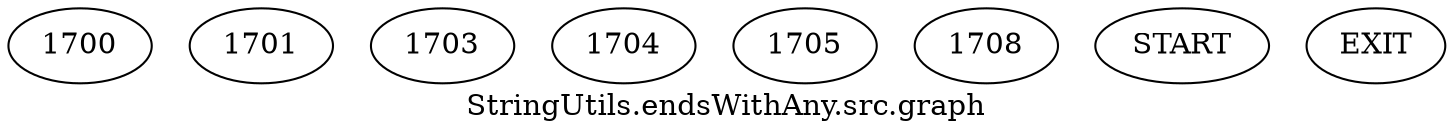 /* --------------------------------------------------- */
/* Generated by Dr. Garbage Control Flow Graph Factory */
/* http://www.drgarbage.com                            */
/* Version: 4.5.0.201508311741                         */
/* Retrieved on: 2020-01-06 15:54:18.175               */
/* --------------------------------------------------- */
digraph "StringUtils.endsWithAny.src.graph" {
 graph [label="StringUtils.endsWithAny.src.graph"];
 2 [label="1700" ]
 3 [label="1701" ]
 4 [label="1703" ]
 5 [label="1704" ]
 6 [label="1705" ]
 7 [label="1708" ]
 8 [label="START" ]
 9 [label="EXIT" ]
 8  2
 2  3
 2  4
 5  4
 4  5
 5  6
 4  7
 3  9
 6  9
 7  9
}
